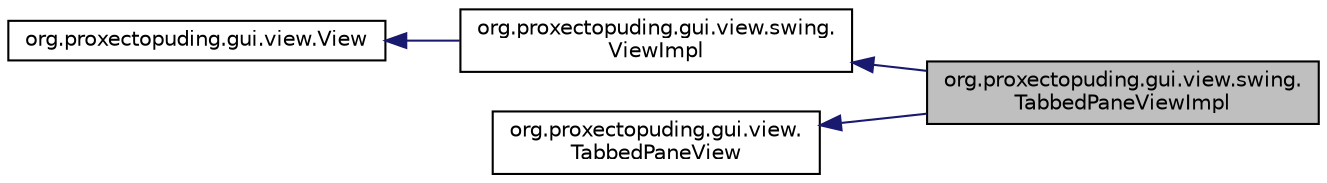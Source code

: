 digraph "org.proxectopuding.gui.view.swing.TabbedPaneViewImpl"
{
  edge [fontname="Helvetica",fontsize="10",labelfontname="Helvetica",labelfontsize="10"];
  node [fontname="Helvetica",fontsize="10",shape=record];
  rankdir="LR";
  Node4 [label="org.proxectopuding.gui.view.swing.\lTabbedPaneViewImpl",height=0.2,width=0.4,color="black", fillcolor="grey75", style="filled", fontcolor="black"];
  Node5 -> Node4 [dir="back",color="midnightblue",fontsize="10",style="solid",fontname="Helvetica"];
  Node5 [label="org.proxectopuding.gui.view.swing.\lViewImpl",height=0.2,width=0.4,color="black", fillcolor="white", style="filled",URL="$classorg_1_1proxectopuding_1_1gui_1_1view_1_1swing_1_1ViewImpl.html"];
  Node6 -> Node5 [dir="back",color="midnightblue",fontsize="10",style="solid",fontname="Helvetica"];
  Node6 [label="org.proxectopuding.gui.view.View",height=0.2,width=0.4,color="black", fillcolor="white", style="filled",URL="$interfaceorg_1_1proxectopuding_1_1gui_1_1view_1_1View.html"];
  Node7 -> Node4 [dir="back",color="midnightblue",fontsize="10",style="solid",fontname="Helvetica"];
  Node7 [label="org.proxectopuding.gui.view.\lTabbedPaneView",height=0.2,width=0.4,color="black", fillcolor="white", style="filled",URL="$interfaceorg_1_1proxectopuding_1_1gui_1_1view_1_1TabbedPaneView.html"];
}

